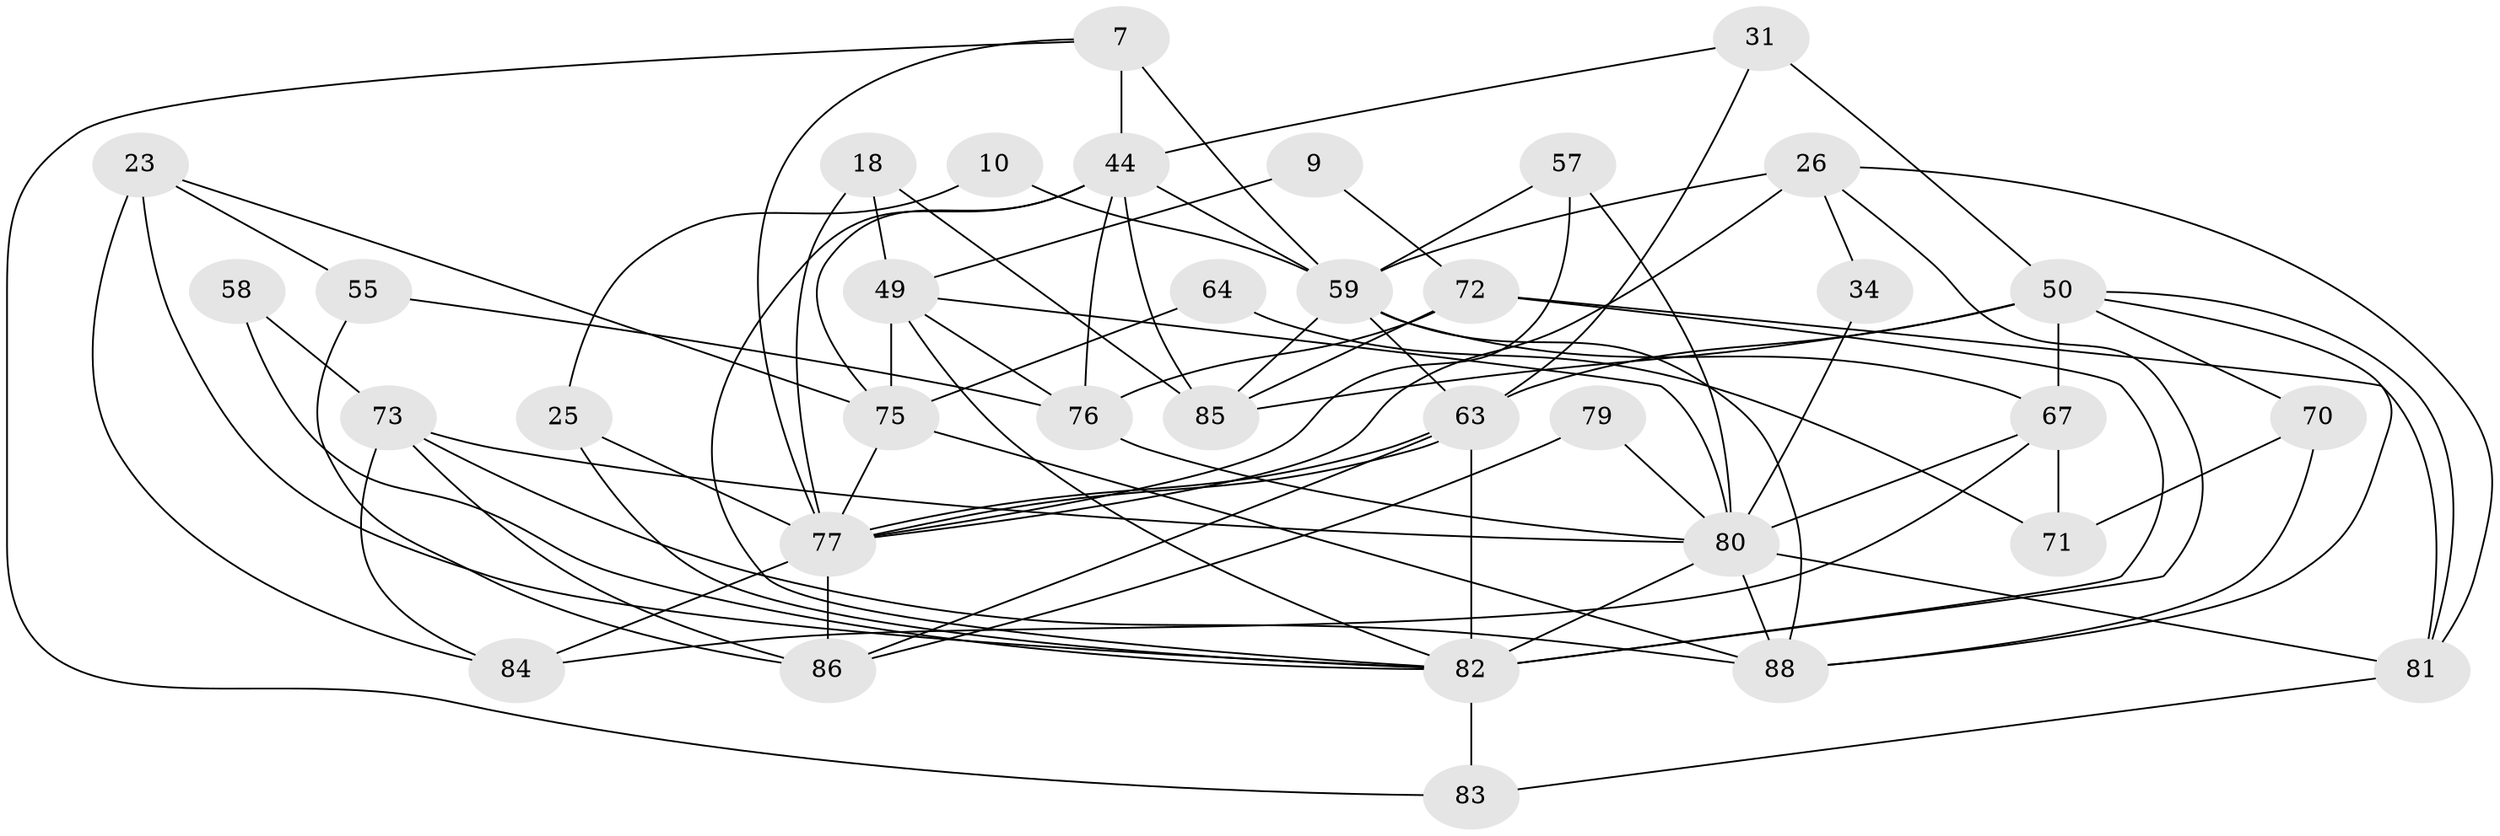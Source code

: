// original degree distribution, {6: 0.07954545454545454, 5: 0.17045454545454544, 3: 0.2840909090909091, 7: 0.045454545454545456, 4: 0.32954545454545453, 2: 0.09090909090909091}
// Generated by graph-tools (version 1.1) at 2025/52/03/04/25 21:52:54]
// undirected, 35 vertices, 83 edges
graph export_dot {
graph [start="1"]
  node [color=gray90,style=filled];
  7;
  9;
  10;
  18;
  23;
  25 [super="+2"];
  26 [super="+24"];
  31;
  34;
  44 [super="+4"];
  49 [super="+46"];
  50 [super="+35+48+36"];
  55 [super="+30"];
  57 [super="+39"];
  58;
  59 [super="+37+47"];
  63 [super="+19+52"];
  64;
  67 [super="+56+21"];
  70;
  71 [super="+33"];
  72 [super="+66"];
  73 [super="+29"];
  75 [super="+54+38"];
  76 [super="+45"];
  77 [super="+5+62+1"];
  79 [super="+74"];
  80 [super="+14+78+60+28"];
  81 [super="+17+53"];
  82 [super="+65+68+16"];
  83 [super="+20"];
  84 [super="+51"];
  85 [super="+6+69"];
  86;
  88 [super="+40+87"];
  7 -- 44 [weight=2];
  7 -- 83;
  7 -- 59;
  7 -- 77;
  9 -- 72;
  9 -- 49 [weight=2];
  10 -- 25;
  10 -- 59;
  18 -- 49 [weight=2];
  18 -- 85 [weight=3];
  18 -- 77;
  23 -- 84 [weight=2];
  23 -- 55;
  23 -- 75;
  23 -- 82;
  25 -- 77 [weight=4];
  25 -- 82;
  26 -- 34;
  26 -- 77 [weight=2];
  26 -- 81 [weight=2];
  26 -- 59 [weight=2];
  26 -- 82;
  31 -- 44;
  31 -- 63;
  31 -- 50 [weight=2];
  34 -- 80;
  44 -- 76 [weight=2];
  44 -- 85 [weight=2];
  44 -- 59;
  44 -- 75;
  44 -- 82 [weight=2];
  49 -- 82;
  49 -- 75 [weight=2];
  49 -- 80;
  49 -- 76;
  50 -- 85 [weight=2];
  50 -- 63;
  50 -- 81;
  50 -- 67 [weight=2];
  50 -- 70;
  50 -- 88;
  55 -- 86 [weight=2];
  55 -- 76;
  57 -- 80 [weight=3];
  57 -- 59;
  57 -- 77 [weight=3];
  58 -- 73;
  58 -- 82;
  59 -- 85;
  59 -- 67 [weight=2];
  59 -- 88 [weight=2];
  59 -- 63;
  63 -- 77;
  63 -- 77;
  63 -- 86 [weight=2];
  63 -- 82 [weight=2];
  64 -- 71 [weight=2];
  64 -- 75;
  67 -- 84 [weight=3];
  67 -- 80 [weight=2];
  67 -- 71;
  70 -- 71 [weight=2];
  70 -- 88;
  72 -- 82 [weight=2];
  72 -- 81;
  72 -- 76;
  72 -- 85;
  73 -- 84 [weight=2];
  73 -- 88;
  73 -- 80;
  73 -- 86;
  75 -- 88 [weight=2];
  75 -- 77;
  76 -- 80;
  77 -- 84;
  77 -- 86;
  79 -- 86;
  79 -- 80 [weight=2];
  80 -- 81 [weight=2];
  80 -- 88;
  80 -- 82 [weight=2];
  81 -- 83;
  82 -- 83 [weight=2];
}
